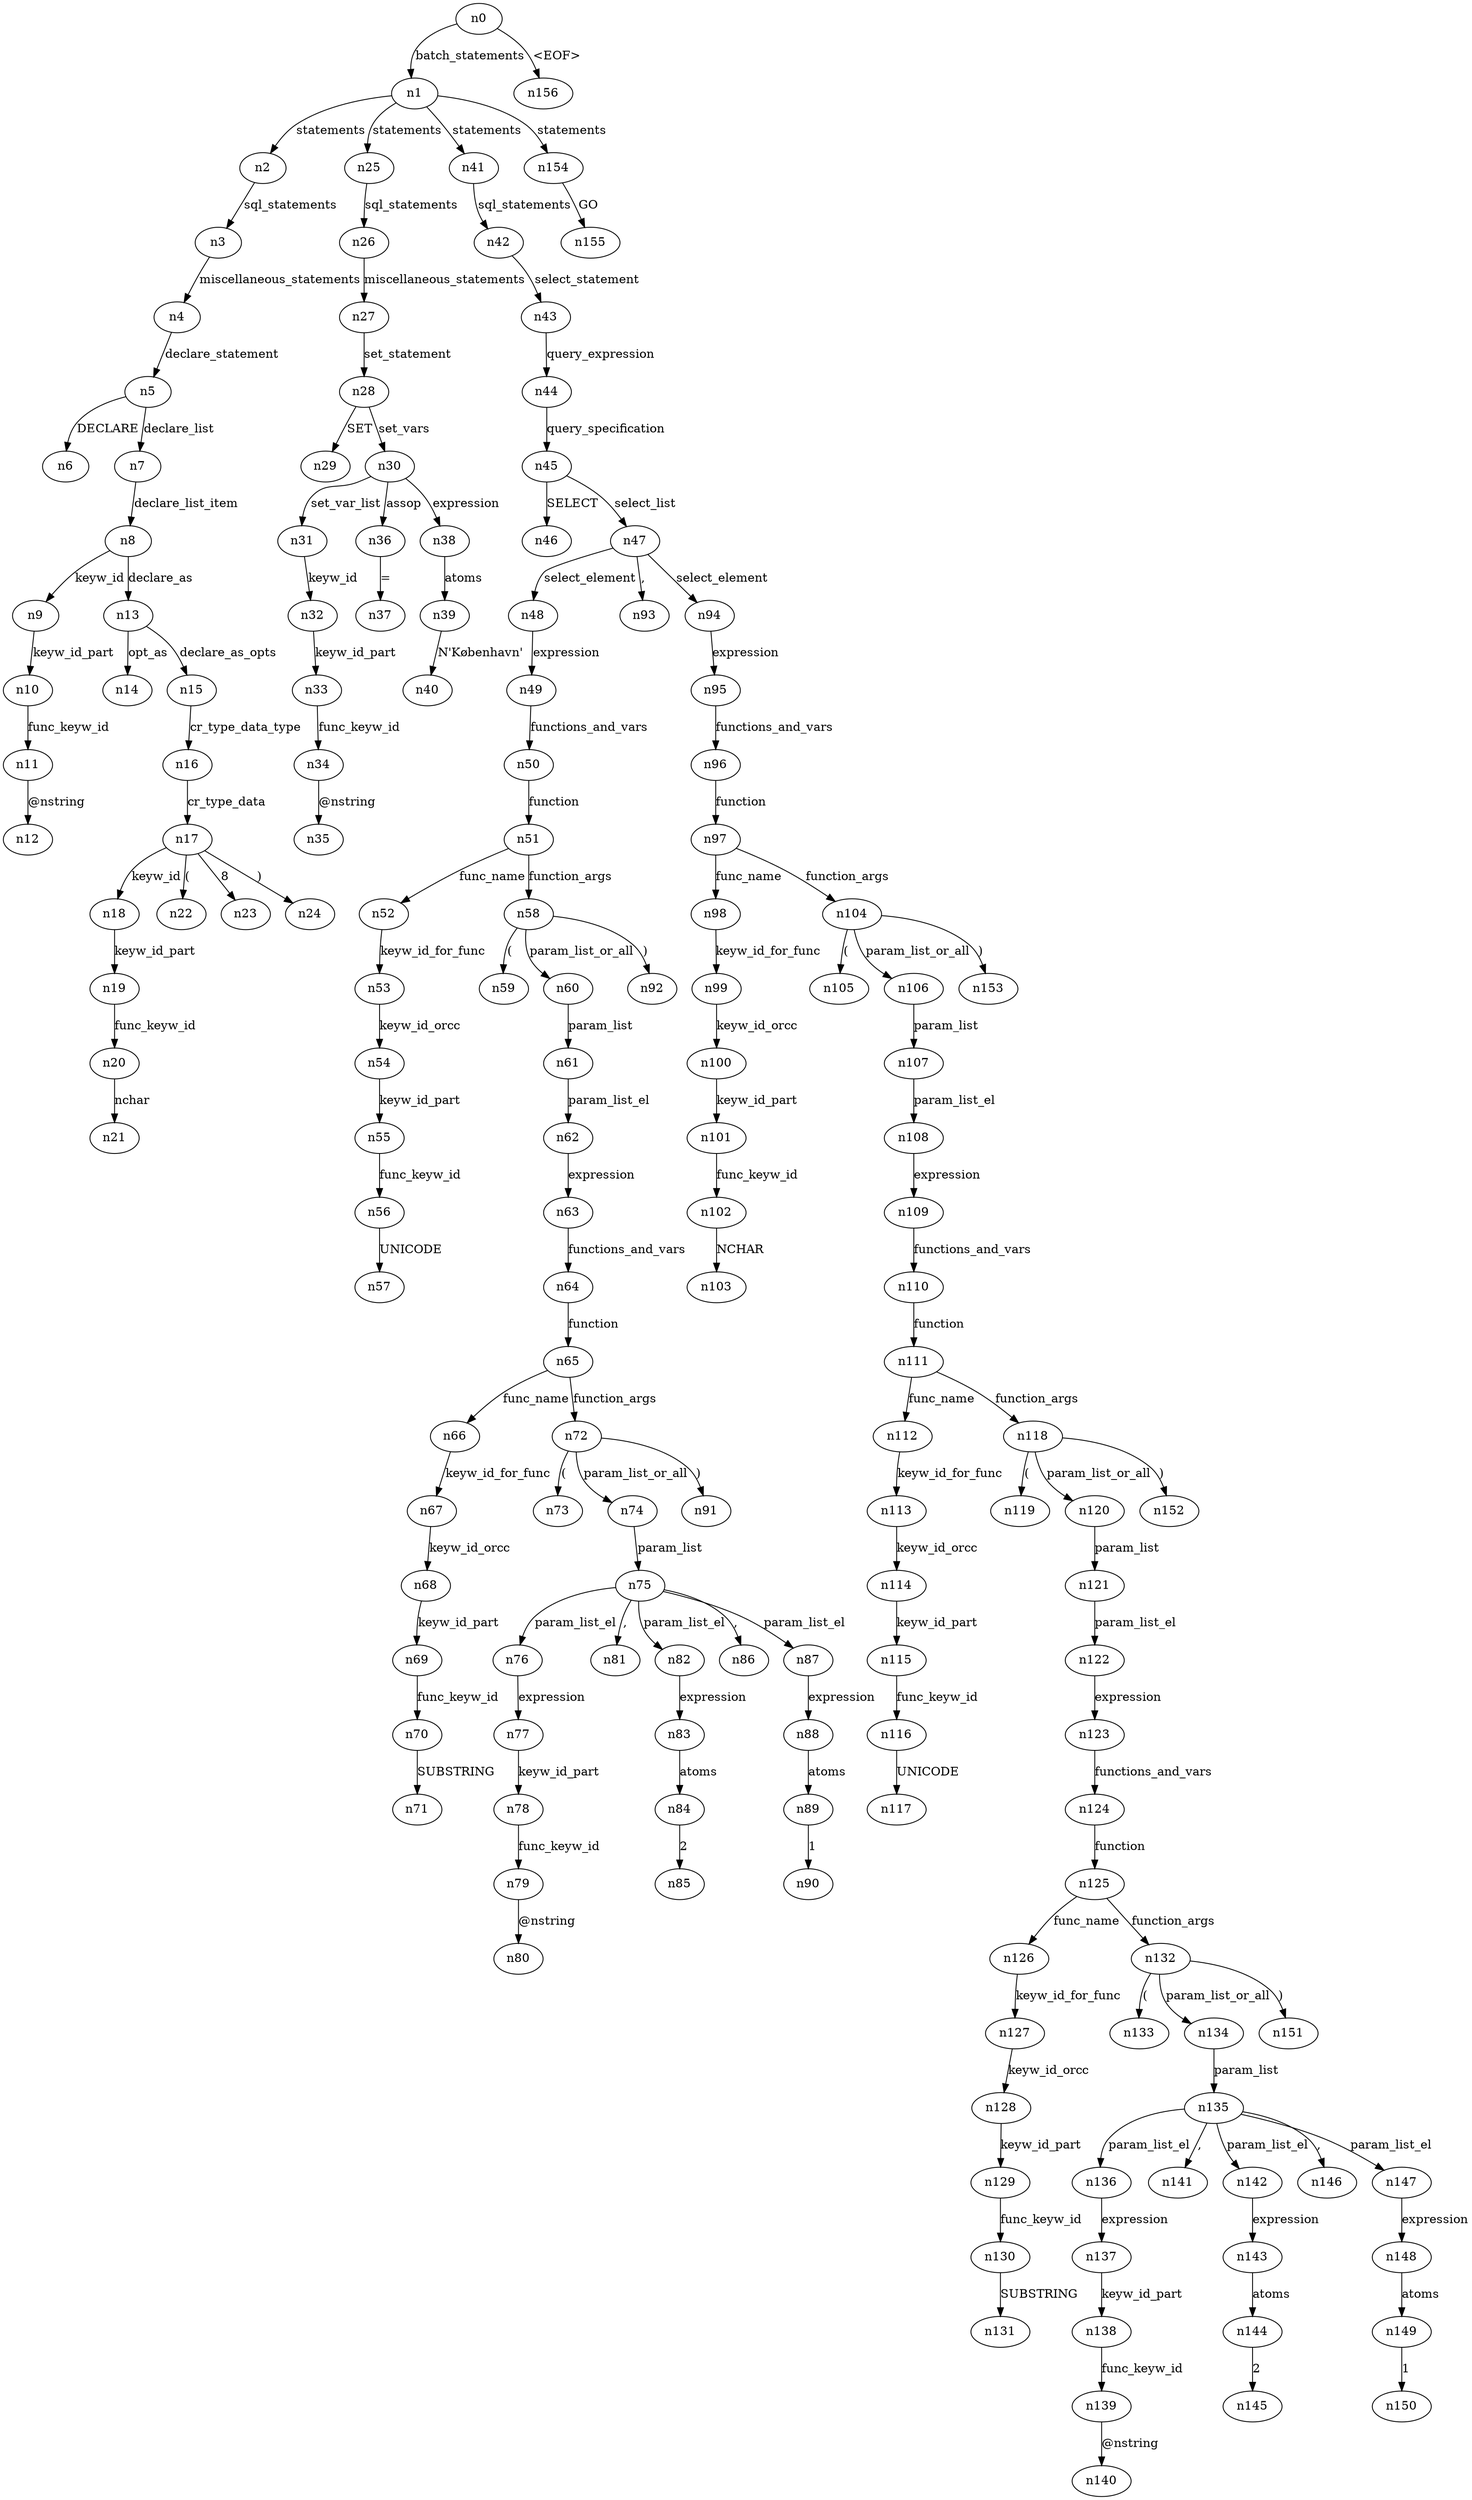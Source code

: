 digraph ParseTree {
  n0 -> n1 [label="batch_statements"];
  n1 -> n2 [label="statements"];
  n2 -> n3 [label="sql_statements"];
  n3 -> n4 [label="miscellaneous_statements"];
  n4 -> n5 [label="declare_statement"];
  n5 -> n6 [label="DECLARE"];
  n5 -> n7 [label="declare_list"];
  n7 -> n8 [label="declare_list_item"];
  n8 -> n9 [label="keyw_id"];
  n9 -> n10 [label="keyw_id_part"];
  n10 -> n11 [label="func_keyw_id"];
  n11 -> n12 [label="@nstring"];
  n8 -> n13 [label="declare_as"];
  n13 -> n14 [label="opt_as"];
  n13 -> n15 [label="declare_as_opts"];
  n15 -> n16 [label="cr_type_data_type"];
  n16 -> n17 [label="cr_type_data"];
  n17 -> n18 [label="keyw_id"];
  n18 -> n19 [label="keyw_id_part"];
  n19 -> n20 [label="func_keyw_id"];
  n20 -> n21 [label="nchar"];
  n17 -> n22 [label="("];
  n17 -> n23 [label="8"];
  n17 -> n24 [label=")"];
  n1 -> n25 [label="statements"];
  n25 -> n26 [label="sql_statements"];
  n26 -> n27 [label="miscellaneous_statements"];
  n27 -> n28 [label="set_statement"];
  n28 -> n29 [label="SET"];
  n28 -> n30 [label="set_vars"];
  n30 -> n31 [label="set_var_list"];
  n31 -> n32 [label="keyw_id"];
  n32 -> n33 [label="keyw_id_part"];
  n33 -> n34 [label="func_keyw_id"];
  n34 -> n35 [label="@nstring"];
  n30 -> n36 [label="assop"];
  n36 -> n37 [label="="];
  n30 -> n38 [label="expression"];
  n38 -> n39 [label="atoms"];
  n39 -> n40 [label="N'København'"];
  n1 -> n41 [label="statements"];
  n41 -> n42 [label="sql_statements"];
  n42 -> n43 [label="select_statement"];
  n43 -> n44 [label="query_expression"];
  n44 -> n45 [label="query_specification"];
  n45 -> n46 [label="SELECT"];
  n45 -> n47 [label="select_list"];
  n47 -> n48 [label="select_element"];
  n48 -> n49 [label="expression"];
  n49 -> n50 [label="functions_and_vars"];
  n50 -> n51 [label="function"];
  n51 -> n52 [label="func_name"];
  n52 -> n53 [label="keyw_id_for_func"];
  n53 -> n54 [label="keyw_id_orcc"];
  n54 -> n55 [label="keyw_id_part"];
  n55 -> n56 [label="func_keyw_id"];
  n56 -> n57 [label="UNICODE"];
  n51 -> n58 [label="function_args"];
  n58 -> n59 [label="("];
  n58 -> n60 [label="param_list_or_all"];
  n60 -> n61 [label="param_list"];
  n61 -> n62 [label="param_list_el"];
  n62 -> n63 [label="expression"];
  n63 -> n64 [label="functions_and_vars"];
  n64 -> n65 [label="function"];
  n65 -> n66 [label="func_name"];
  n66 -> n67 [label="keyw_id_for_func"];
  n67 -> n68 [label="keyw_id_orcc"];
  n68 -> n69 [label="keyw_id_part"];
  n69 -> n70 [label="func_keyw_id"];
  n70 -> n71 [label="SUBSTRING"];
  n65 -> n72 [label="function_args"];
  n72 -> n73 [label="("];
  n72 -> n74 [label="param_list_or_all"];
  n74 -> n75 [label="param_list"];
  n75 -> n76 [label="param_list_el"];
  n76 -> n77 [label="expression"];
  n77 -> n78 [label="keyw_id_part"];
  n78 -> n79 [label="func_keyw_id"];
  n79 -> n80 [label="@nstring"];
  n75 -> n81 [label=","];
  n75 -> n82 [label="param_list_el"];
  n82 -> n83 [label="expression"];
  n83 -> n84 [label="atoms"];
  n84 -> n85 [label="2"];
  n75 -> n86 [label=","];
  n75 -> n87 [label="param_list_el"];
  n87 -> n88 [label="expression"];
  n88 -> n89 [label="atoms"];
  n89 -> n90 [label="1"];
  n72 -> n91 [label=")"];
  n58 -> n92 [label=")"];
  n47 -> n93 [label=","];
  n47 -> n94 [label="select_element"];
  n94 -> n95 [label="expression"];
  n95 -> n96 [label="functions_and_vars"];
  n96 -> n97 [label="function"];
  n97 -> n98 [label="func_name"];
  n98 -> n99 [label="keyw_id_for_func"];
  n99 -> n100 [label="keyw_id_orcc"];
  n100 -> n101 [label="keyw_id_part"];
  n101 -> n102 [label="func_keyw_id"];
  n102 -> n103 [label="NCHAR"];
  n97 -> n104 [label="function_args"];
  n104 -> n105 [label="("];
  n104 -> n106 [label="param_list_or_all"];
  n106 -> n107 [label="param_list"];
  n107 -> n108 [label="param_list_el"];
  n108 -> n109 [label="expression"];
  n109 -> n110 [label="functions_and_vars"];
  n110 -> n111 [label="function"];
  n111 -> n112 [label="func_name"];
  n112 -> n113 [label="keyw_id_for_func"];
  n113 -> n114 [label="keyw_id_orcc"];
  n114 -> n115 [label="keyw_id_part"];
  n115 -> n116 [label="func_keyw_id"];
  n116 -> n117 [label="UNICODE"];
  n111 -> n118 [label="function_args"];
  n118 -> n119 [label="("];
  n118 -> n120 [label="param_list_or_all"];
  n120 -> n121 [label="param_list"];
  n121 -> n122 [label="param_list_el"];
  n122 -> n123 [label="expression"];
  n123 -> n124 [label="functions_and_vars"];
  n124 -> n125 [label="function"];
  n125 -> n126 [label="func_name"];
  n126 -> n127 [label="keyw_id_for_func"];
  n127 -> n128 [label="keyw_id_orcc"];
  n128 -> n129 [label="keyw_id_part"];
  n129 -> n130 [label="func_keyw_id"];
  n130 -> n131 [label="SUBSTRING"];
  n125 -> n132 [label="function_args"];
  n132 -> n133 [label="("];
  n132 -> n134 [label="param_list_or_all"];
  n134 -> n135 [label="param_list"];
  n135 -> n136 [label="param_list_el"];
  n136 -> n137 [label="expression"];
  n137 -> n138 [label="keyw_id_part"];
  n138 -> n139 [label="func_keyw_id"];
  n139 -> n140 [label="@nstring"];
  n135 -> n141 [label=","];
  n135 -> n142 [label="param_list_el"];
  n142 -> n143 [label="expression"];
  n143 -> n144 [label="atoms"];
  n144 -> n145 [label="2"];
  n135 -> n146 [label=","];
  n135 -> n147 [label="param_list_el"];
  n147 -> n148 [label="expression"];
  n148 -> n149 [label="atoms"];
  n149 -> n150 [label="1"];
  n132 -> n151 [label=")"];
  n118 -> n152 [label=")"];
  n104 -> n153 [label=")"];
  n1 -> n154 [label="statements"];
  n154 -> n155 [label="GO"];
  n0 -> n156 [label="<EOF>"];
}